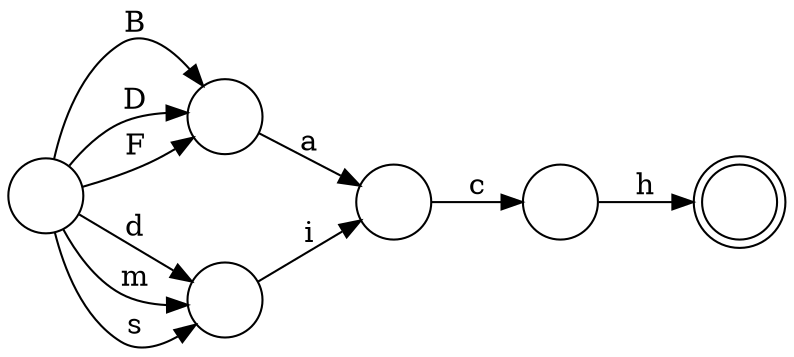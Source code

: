 digraph agraph
{
   rankdir="LR";
   node [shape="circle", label=""];

   0 -> 1 [label="B"];
   0 -> 1 [label="D"];
   0 -> 1 [label="F"];
   0 -> 5 [label="d"];
   0 -> 5 [label="m"];
   0 -> 5 [label="s"];
   1 -> 2 [label="a"];
   2 -> 3 [label="c"];
   3 -> 4 [label="h"];
   4 [shape="doublecircle"]
   5 -> 2 [label="i"];
}
